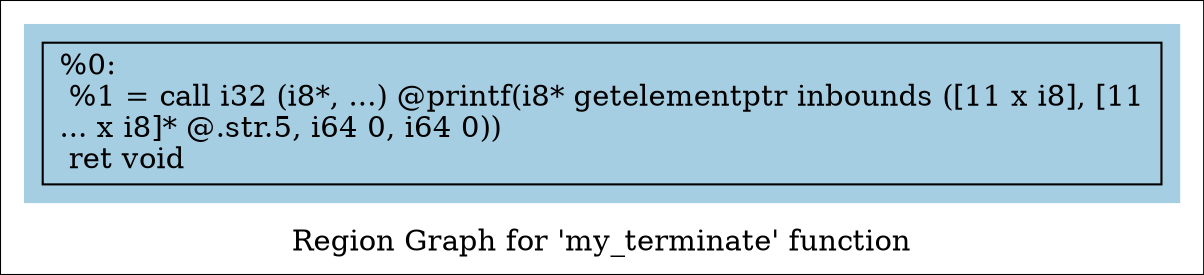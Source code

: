 digraph "Region Graph for 'my_terminate' function" {
	label="Region Graph for 'my_terminate' function";

	Node0x18f7280 [shape=record,label="{%0:\l  %1 = call i32 (i8*, ...) @printf(i8* getelementptr inbounds ([11 x i8], [11\l... x i8]* @.str.5, i64 0, i64 0))\l  ret void\l}"];
	colorscheme = "paired12"
        subgraph cluster_0x18fee30 {
          label = "";
          style = filled;
          color = 1
          Node0x18f7280;
        }
}
